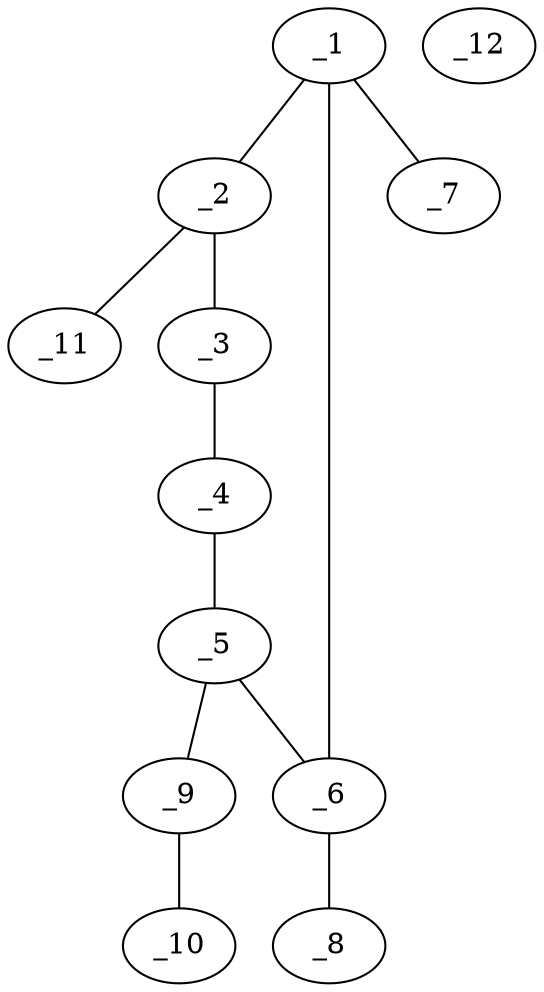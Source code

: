 graph molid625109 {
	_1	 [charge=0,
		chem=1,
		symbol="C  ",
		x="2.866",
		y=0];
	_2	 [charge=0,
		chem=1,
		symbol="C  ",
		x="2.866",
		y="-1"];
	_1 -- _2	 [valence=1];
	_6	 [charge=0,
		chem=1,
		symbol="C  ",
		x="3.7321",
		y="0.5"];
	_1 -- _6	 [valence=1];
	_7	 [charge=0,
		chem=2,
		symbol="O  ",
		x=2,
		y="0.5"];
	_1 -- _7	 [valence=1];
	_3	 [charge=0,
		chem=1,
		symbol="C  ",
		x="3.7321",
		y="-1.5"];
	_2 -- _3	 [valence=1];
	_11	 [charge=0,
		chem=2,
		symbol="O  ",
		x=2,
		y="-1.5"];
	_2 -- _11	 [valence=1];
	_4	 [charge=0,
		chem=4,
		symbol="N  ",
		x="4.5981",
		y="-1"];
	_3 -- _4	 [valence=1];
	_5	 [charge=0,
		chem=1,
		symbol="C  ",
		x="4.5981",
		y=0];
	_4 -- _5	 [valence=1];
	_5 -- _6	 [valence=1];
	_9	 [charge=0,
		chem=1,
		symbol="C  ",
		x="5.4641",
		y="0.5"];
	_5 -- _9	 [valence=1];
	_8	 [charge=0,
		chem=2,
		symbol="O  ",
		x="3.7321",
		y="1.5"];
	_6 -- _8	 [valence=1];
	_10	 [charge=0,
		chem=2,
		symbol="O  ",
		x="6.3301",
		y=0];
	_9 -- _10	 [valence=1];
	_12	 [charge=0,
		chem=7,
		symbol="Cl ",
		x="8.3301",
		y=0];
}
